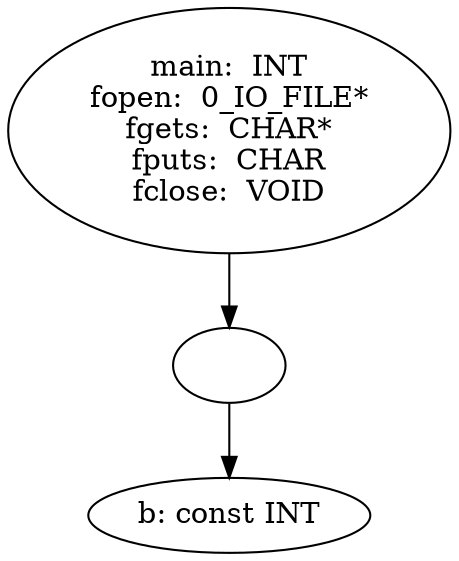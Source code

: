 digraph AST {
  "131770530044880" [label="main:  INT
fopen:  0_IO_FILE*
fgets:  CHAR*
fputs:  CHAR
fclose:  VOID"];
  "131770530044880" -> "131770530050304";
  "131770530050304" [label=""];
  "131770530050304" -> "131770530048240";
  "131770530048240" [label="b: const INT"];
}
